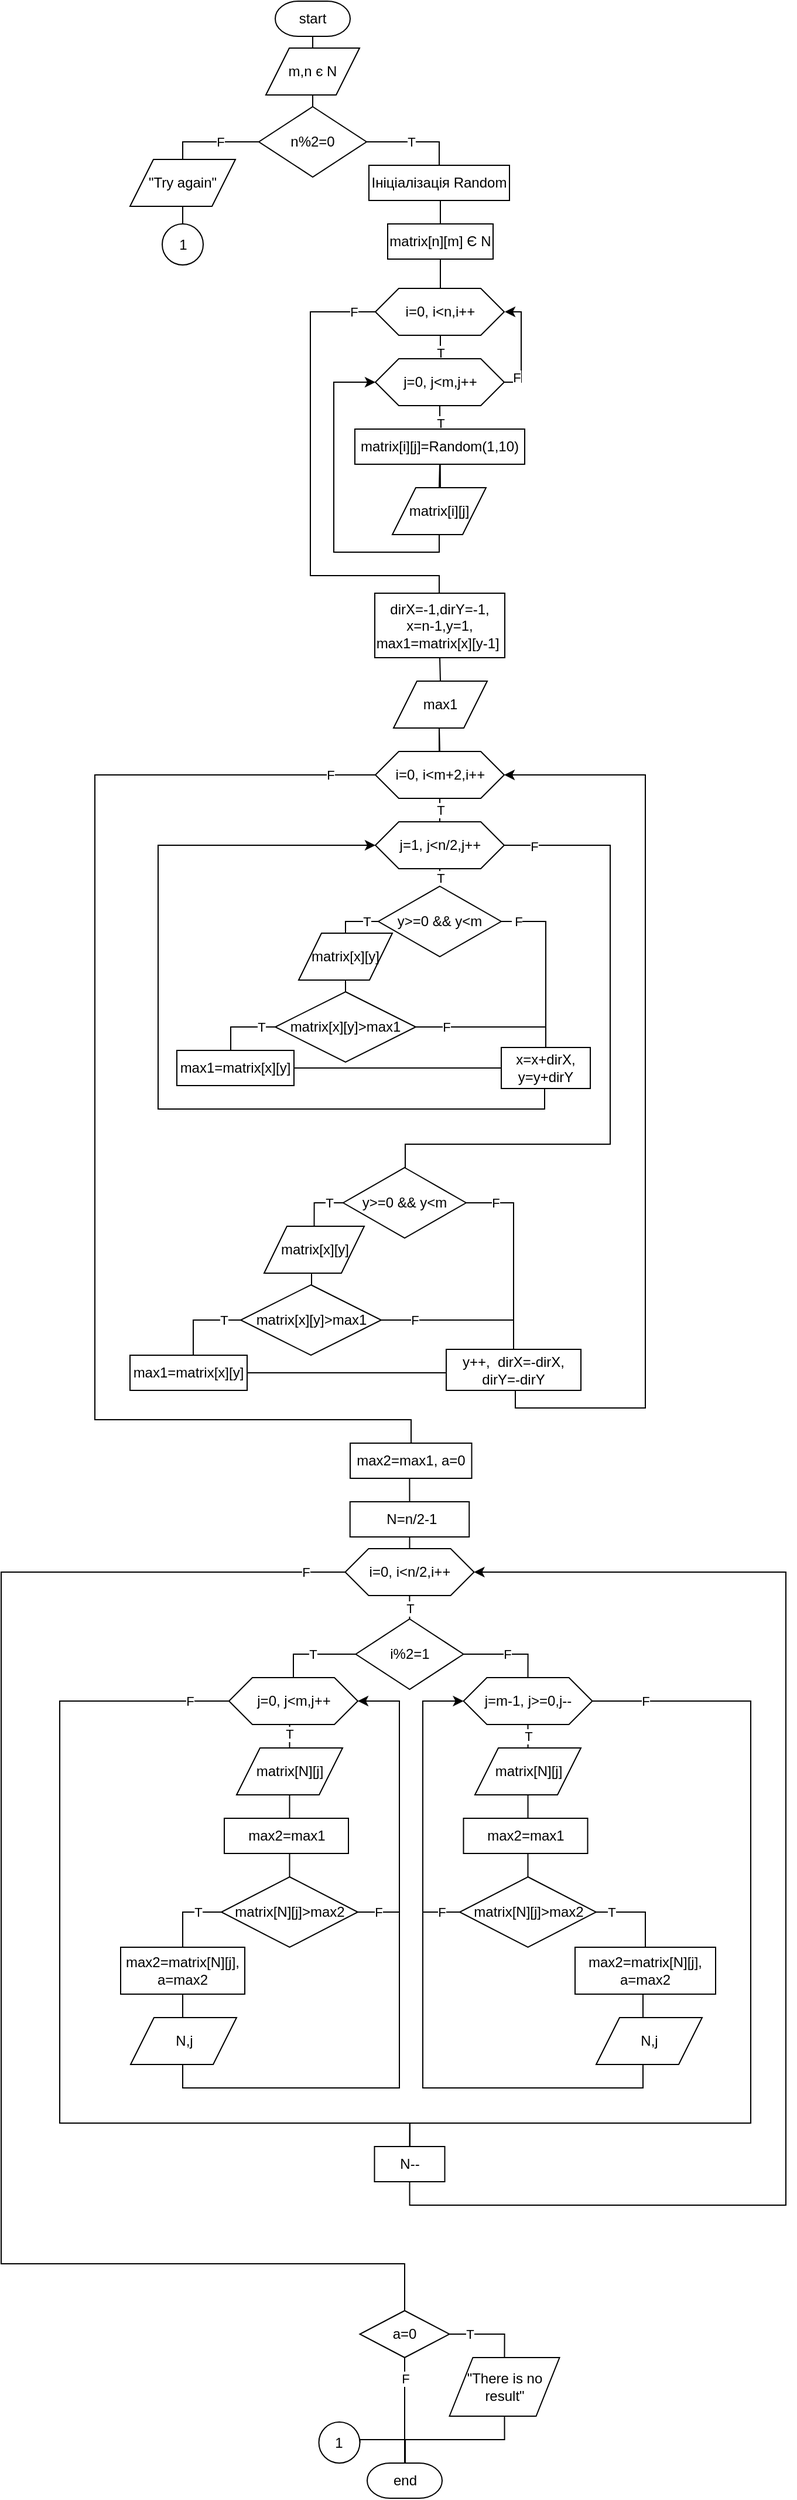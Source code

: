 <mxfile version="15.7.3" type="device"><diagram id="h99cvZ8z0L4KZ8jqm5OL" name="Сторінка-1"><mxGraphModel dx="782" dy="539" grid="1" gridSize="10" guides="1" tooltips="1" connect="1" arrows="1" fold="1" page="1" pageScale="1" pageWidth="827" pageHeight="1169" math="0" shadow="0"><root><mxCell id="0"/><mxCell id="1" parent="0"/><mxCell id="UMsoB3ipTC2ZghOq1M1z-3" style="edgeStyle=orthogonalEdgeStyle;rounded=0;orthogonalLoop=1;jettySize=auto;html=1;exitX=0.5;exitY=1;exitDx=0;exitDy=0;exitPerimeter=0;entryX=0.5;entryY=0;entryDx=0;entryDy=0;endArrow=none;endFill=0;startArrow=none;" parent="1" source="mNgk3B53wY32BR67kxrj-4" target="mNgk3B53wY32BR67kxrj-5" edge="1"><mxGeometry relative="1" as="geometry"/></mxCell><mxCell id="mNgk3B53wY32BR67kxrj-3" value="start" style="strokeWidth=1;html=1;shape=mxgraph.flowchart.terminator;whiteSpace=wrap;" parent="1" vertex="1"><mxGeometry x="284" y="40" width="64" height="30" as="geometry"/></mxCell><mxCell id="mNgk3B53wY32BR67kxrj-7" style="edgeStyle=orthogonalEdgeStyle;rounded=0;orthogonalLoop=1;jettySize=auto;html=1;exitX=0;exitY=0.5;exitDx=0;exitDy=0;entryX=0.611;entryY=0;entryDx=0;entryDy=0;entryPerimeter=0;endArrow=none;endFill=0;" parent="1" source="mNgk3B53wY32BR67kxrj-5" target="mNgk3B53wY32BR67kxrj-6" edge="1"><mxGeometry relative="1" as="geometry"><Array as="points"><mxPoint x="205" y="160"/><mxPoint x="205" y="175"/></Array></mxGeometry></mxCell><mxCell id="mNgk3B53wY32BR67kxrj-8" value="F" style="edgeLabel;html=1;align=center;verticalAlign=middle;resizable=0;points=[];" parent="mNgk3B53wY32BR67kxrj-7" vertex="1" connectable="0"><mxGeometry x="-0.584" y="-2" relative="1" as="geometry"><mxPoint x="-15" y="2" as="offset"/></mxGeometry></mxCell><mxCell id="DCWX3Ok17UTmmpNrG-mF-37" value="T" style="edgeStyle=orthogonalEdgeStyle;rounded=0;orthogonalLoop=1;jettySize=auto;html=1;exitX=1;exitY=0.5;exitDx=0;exitDy=0;entryX=0.5;entryY=0;entryDx=0;entryDy=0;endArrow=none;endFill=0;strokeWidth=1;" parent="1" source="mNgk3B53wY32BR67kxrj-5" target="DCWX3Ok17UTmmpNrG-mF-8" edge="1"><mxGeometry x="-0.073" relative="1" as="geometry"><mxPoint as="offset"/></mxGeometry></mxCell><mxCell id="mNgk3B53wY32BR67kxrj-5" value="n%2=0" style="rhombus;whiteSpace=wrap;html=1;strokeWidth=1;" parent="1" vertex="1"><mxGeometry x="270" y="130" width="92" height="60" as="geometry"/></mxCell><mxCell id="Nj_n81aQllkIrTo5qn7h-19" style="edgeStyle=orthogonalEdgeStyle;rounded=0;orthogonalLoop=1;jettySize=auto;html=1;exitX=0.5;exitY=1;exitDx=0;exitDy=0;entryX=0.5;entryY=0;entryDx=0;entryDy=0;endArrow=none;endFill=0;" parent="1" source="mNgk3B53wY32BR67kxrj-6" target="Nj_n81aQllkIrTo5qn7h-18" edge="1"><mxGeometry relative="1" as="geometry"/></mxCell><mxCell id="mNgk3B53wY32BR67kxrj-6" value="&quot;Try again&quot;" style="shape=parallelogram;perimeter=parallelogramPerimeter;whiteSpace=wrap;html=1;fixedSize=1;strokeWidth=1;" parent="1" vertex="1"><mxGeometry x="160" y="175" width="90" height="40" as="geometry"/></mxCell><mxCell id="mNgk3B53wY32BR67kxrj-4" value="m,n є N" style="shape=parallelogram;perimeter=parallelogramPerimeter;whiteSpace=wrap;html=1;fixedSize=1;strokeWidth=1;" parent="1" vertex="1"><mxGeometry x="276" y="80" width="80" height="40" as="geometry"/></mxCell><mxCell id="DCWX3Ok17UTmmpNrG-mF-1" value="" style="edgeStyle=orthogonalEdgeStyle;rounded=0;orthogonalLoop=1;jettySize=auto;html=1;exitX=0.5;exitY=1;exitDx=0;exitDy=0;exitPerimeter=0;entryX=0.5;entryY=0;entryDx=0;entryDy=0;endArrow=none;endFill=0;" parent="1" source="mNgk3B53wY32BR67kxrj-3" target="mNgk3B53wY32BR67kxrj-4" edge="1"><mxGeometry relative="1" as="geometry"><mxPoint x="322" y="120" as="sourcePoint"/><mxPoint x="322" y="220" as="targetPoint"/></mxGeometry></mxCell><mxCell id="klqdylrCIaJwfUwFL8CC-15" value="T" style="edgeStyle=orthogonalEdgeStyle;rounded=0;orthogonalLoop=1;jettySize=auto;html=1;exitX=0.5;exitY=1;exitDx=0;exitDy=0;entryX=0.5;entryY=0;entryDx=0;entryDy=0;endArrow=none;endFill=0;strokeWidth=1;" parent="1" source="DCWX3Ok17UTmmpNrG-mF-3" target="DCWX3Ok17UTmmpNrG-mF-7" edge="1"><mxGeometry x="0.869" relative="1" as="geometry"><Array as="points"><mxPoint x="425" y="340"/><mxPoint x="425" y="340"/></Array><mxPoint as="offset"/></mxGeometry></mxCell><mxCell id="DCWX3Ok17UTmmpNrG-mF-3" value="matrix[n][m] Є N" style="rounded=0;whiteSpace=wrap;html=1;strokeWidth=1;" parent="1" vertex="1"><mxGeometry x="380" y="230" width="90" height="30" as="geometry"/></mxCell><mxCell id="DCWX3Ok17UTmmpNrG-mF-4" value="F" style="edgeStyle=orthogonalEdgeStyle;rounded=0;orthogonalLoop=1;jettySize=auto;html=1;exitX=0;exitY=0.5;exitDx=0;exitDy=0;endArrow=none;endFill=0;" parent="1" source="DCWX3Ok17UTmmpNrG-mF-5" edge="1"><mxGeometry x="-0.904" relative="1" as="geometry"><mxPoint x="424" y="545" as="targetPoint"/><Array as="points"><mxPoint x="314" y="305"/><mxPoint x="314" y="530"/><mxPoint x="424" y="530"/></Array><mxPoint x="1" as="offset"/></mxGeometry></mxCell><mxCell id="DCWX3Ok17UTmmpNrG-mF-5" value="i=0, i&amp;lt;n,i++" style="shape=hexagon;perimeter=hexagonPerimeter2;whiteSpace=wrap;html=1;fixedSize=1;" parent="1" vertex="1"><mxGeometry x="369.5" y="285" width="110" height="40" as="geometry"/></mxCell><mxCell id="DCWX3Ok17UTmmpNrG-mF-6" value="F" style="edgeStyle=orthogonalEdgeStyle;rounded=0;orthogonalLoop=1;jettySize=auto;html=1;exitX=1;exitY=0.5;exitDx=0;exitDy=0;endArrow=classic;endFill=1;" parent="1" source="DCWX3Ok17UTmmpNrG-mF-7" edge="1"><mxGeometry x="-0.559" y="4" relative="1" as="geometry"><mxPoint x="480" y="305" as="targetPoint"/><Array as="points"><mxPoint x="494" y="365"/><mxPoint x="494" y="305"/></Array><mxPoint y="1" as="offset"/></mxGeometry></mxCell><mxCell id="klqdylrCIaJwfUwFL8CC-17" value="T" style="edgeStyle=orthogonalEdgeStyle;rounded=0;orthogonalLoop=1;jettySize=auto;html=1;endArrow=none;endFill=0;strokeWidth=1;" parent="1" source="DCWX3Ok17UTmmpNrG-mF-7" target="DCWX3Ok17UTmmpNrG-mF-13" edge="1"><mxGeometry x="-0.571" relative="1" as="geometry"><Array as="points"><mxPoint x="425" y="390"/><mxPoint x="425" y="390"/></Array><mxPoint as="offset"/></mxGeometry></mxCell><mxCell id="DCWX3Ok17UTmmpNrG-mF-7" value="j=0, j&amp;lt;m,j++" style="shape=hexagon;perimeter=hexagonPerimeter2;whiteSpace=wrap;html=1;fixedSize=1;" parent="1" vertex="1"><mxGeometry x="369.5" y="345" width="110" height="40" as="geometry"/></mxCell><mxCell id="A6AmKJkfQQ2qbDni5hE8-1" style="edgeStyle=orthogonalEdgeStyle;rounded=0;orthogonalLoop=1;jettySize=auto;html=1;exitX=0.5;exitY=1;exitDx=0;exitDy=0;entryX=0.5;entryY=0;entryDx=0;entryDy=0;endArrow=none;endFill=0;strokeWidth=1;" parent="1" source="DCWX3Ok17UTmmpNrG-mF-8" target="DCWX3Ok17UTmmpNrG-mF-3" edge="1"><mxGeometry relative="1" as="geometry"/></mxCell><mxCell id="DCWX3Ok17UTmmpNrG-mF-8" value="Ініціалізація Random" style="rounded=0;whiteSpace=wrap;html=1;strokeWidth=1;" parent="1" vertex="1"><mxGeometry x="364" y="180" width="120" height="30" as="geometry"/></mxCell><mxCell id="DCWX3Ok17UTmmpNrG-mF-9" style="edgeStyle=orthogonalEdgeStyle;rounded=0;orthogonalLoop=1;jettySize=auto;html=1;entryX=0;entryY=0.5;entryDx=0;entryDy=0;endArrow=classic;endFill=1;" parent="1" source="DCWX3Ok17UTmmpNrG-mF-13" target="DCWX3Ok17UTmmpNrG-mF-7" edge="1"><mxGeometry relative="1" as="geometry"><Array as="points"><mxPoint x="424" y="510"/><mxPoint x="334" y="510"/><mxPoint x="334" y="365"/></Array></mxGeometry></mxCell><mxCell id="DCWX3Ok17UTmmpNrG-mF-10" style="edgeStyle=orthogonalEdgeStyle;rounded=0;orthogonalLoop=1;jettySize=auto;html=1;exitX=0.5;exitY=1;exitDx=0;exitDy=0;entryX=0.5;entryY=0;entryDx=0;entryDy=0;endArrow=none;endFill=0;" parent="1" source="DCWX3Ok17UTmmpNrG-mF-11" target="DCWX3Ok17UTmmpNrG-mF-13" edge="1"><mxGeometry relative="1" as="geometry"/></mxCell><mxCell id="DCWX3Ok17UTmmpNrG-mF-11" value="matrix[i][j]=Random(1,10)" style="rounded=0;whiteSpace=wrap;html=1;strokeWidth=1;" parent="1" vertex="1"><mxGeometry x="352" y="405" width="145" height="30" as="geometry"/></mxCell><mxCell id="DCWX3Ok17UTmmpNrG-mF-12" style="edgeStyle=orthogonalEdgeStyle;rounded=0;orthogonalLoop=1;jettySize=auto;html=1;exitX=0.5;exitY=0;exitDx=0;exitDy=0;endArrow=none;endFill=0;" parent="1" source="DCWX3Ok17UTmmpNrG-mF-7" target="DCWX3Ok17UTmmpNrG-mF-7" edge="1"><mxGeometry relative="1" as="geometry"><Array as="points"><mxPoint x="424" y="375"/><mxPoint x="424" y="375"/></Array></mxGeometry></mxCell><mxCell id="DCWX3Ok17UTmmpNrG-mF-13" value="matrix[i][j]" style="shape=parallelogram;perimeter=parallelogramPerimeter;whiteSpace=wrap;html=1;fixedSize=1;strokeWidth=1;" parent="1" vertex="1"><mxGeometry x="384" y="455" width="80" height="40" as="geometry"/></mxCell><mxCell id="DCWX3Ok17UTmmpNrG-mF-14" style="edgeStyle=orthogonalEdgeStyle;rounded=0;orthogonalLoop=1;jettySize=auto;html=1;exitX=0.5;exitY=1;exitDx=0;exitDy=0;entryX=0.5;entryY=0;entryDx=0;entryDy=0;endArrow=none;endFill=0;" parent="1" edge="1"><mxGeometry relative="1" as="geometry"><mxPoint x="424" y="680" as="targetPoint"/><mxPoint x="424" y="660" as="sourcePoint"/></mxGeometry></mxCell><mxCell id="Nj_n81aQllkIrTo5qn7h-3" style="edgeStyle=orthogonalEdgeStyle;rounded=0;orthogonalLoop=1;jettySize=auto;html=1;exitX=0.5;exitY=1;exitDx=0;exitDy=0;entryX=0.5;entryY=0;entryDx=0;entryDy=0;endArrow=none;endFill=0;" parent="1" source="DCWX3Ok17UTmmpNrG-mF-15" target="Nj_n81aQllkIrTo5qn7h-2" edge="1"><mxGeometry relative="1" as="geometry"/></mxCell><mxCell id="DCWX3Ok17UTmmpNrG-mF-15" value="dirX=-1,dirY=-1, x=n-1,y=1, max1=matrix[x][y-1]&amp;nbsp;" style="rounded=0;whiteSpace=wrap;html=1;strokeWidth=1;" parent="1" vertex="1"><mxGeometry x="369" y="545" width="111" height="55" as="geometry"/></mxCell><mxCell id="DCWX3Ok17UTmmpNrG-mF-16" style="edgeStyle=orthogonalEdgeStyle;rounded=0;orthogonalLoop=1;jettySize=auto;html=1;exitX=0.5;exitY=1;exitDx=0;exitDy=0;entryX=0.5;entryY=0;entryDx=0;entryDy=0;endArrow=none;endFill=0;" parent="1" target="DCWX3Ok17UTmmpNrG-mF-20" edge="1"><mxGeometry relative="1" as="geometry"><mxPoint x="424" y="660" as="sourcePoint"/></mxGeometry></mxCell><mxCell id="DCWX3Ok17UTmmpNrG-mF-19" value="T" style="edgeStyle=orthogonalEdgeStyle;rounded=0;orthogonalLoop=1;jettySize=auto;html=1;exitX=0.5;exitY=1;exitDx=0;exitDy=0;entryX=0.5;entryY=0;entryDx=0;entryDy=0;endArrow=none;endFill=0;strokeWidth=1;" parent="1" source="DCWX3Ok17UTmmpNrG-mF-20" target="DCWX3Ok17UTmmpNrG-mF-23" edge="1"><mxGeometry relative="1" as="geometry"/></mxCell><mxCell id="klqdylrCIaJwfUwFL8CC-22" value="F" style="edgeStyle=orthogonalEdgeStyle;rounded=0;orthogonalLoop=1;jettySize=auto;html=1;exitX=0;exitY=0.5;exitDx=0;exitDy=0;endArrow=none;endFill=0;strokeWidth=1;" parent="1" source="DCWX3Ok17UTmmpNrG-mF-20" edge="1"><mxGeometry x="-0.931" relative="1" as="geometry"><mxPoint x="400" y="1300" as="targetPoint"/><Array as="points"><mxPoint x="130" y="700"/><mxPoint x="130" y="1250"/><mxPoint x="400" y="1250"/></Array><mxPoint as="offset"/></mxGeometry></mxCell><mxCell id="DCWX3Ok17UTmmpNrG-mF-20" value="i=0, i&amp;lt;m+2,i++" style="shape=hexagon;perimeter=hexagonPerimeter2;whiteSpace=wrap;html=1;fixedSize=1;" parent="1" vertex="1"><mxGeometry x="369.5" y="680" width="110" height="40" as="geometry"/></mxCell><mxCell id="DCWX3Ok17UTmmpNrG-mF-22" value="T" style="edgeStyle=orthogonalEdgeStyle;rounded=0;orthogonalLoop=1;jettySize=auto;html=1;exitX=0.5;exitY=1;exitDx=0;exitDy=0;entryX=0.5;entryY=0;entryDx=0;entryDy=0;endArrow=none;endFill=0;strokeWidth=1;" parent="1" source="DCWX3Ok17UTmmpNrG-mF-23" target="DCWX3Ok17UTmmpNrG-mF-29" edge="1"><mxGeometry relative="1" as="geometry"/></mxCell><mxCell id="klqdylrCIaJwfUwFL8CC-18" style="edgeStyle=orthogonalEdgeStyle;rounded=0;orthogonalLoop=1;jettySize=auto;html=1;exitX=1;exitY=0.5;exitDx=0;exitDy=0;endArrow=none;endFill=0;strokeWidth=1;" parent="1" source="DCWX3Ok17UTmmpNrG-mF-23" target="klqdylrCIaJwfUwFL8CC-3" edge="1"><mxGeometry relative="1" as="geometry"><Array as="points"><mxPoint x="570" y="760"/><mxPoint x="570" y="1015"/><mxPoint x="395" y="1015"/></Array></mxGeometry></mxCell><mxCell id="klqdylrCIaJwfUwFL8CC-19" value="F" style="edgeLabel;html=1;align=center;verticalAlign=middle;resizable=0;points=[];" parent="klqdylrCIaJwfUwFL8CC-18" vertex="1" connectable="0"><mxGeometry x="-0.91" y="-1" relative="1" as="geometry"><mxPoint x="1" as="offset"/></mxGeometry></mxCell><mxCell id="DCWX3Ok17UTmmpNrG-mF-23" value="j=1, j&amp;lt;n/2,j++" style="shape=hexagon;perimeter=hexagonPerimeter2;whiteSpace=wrap;html=1;fixedSize=1;" parent="1" vertex="1"><mxGeometry x="369.5" y="740" width="110" height="40" as="geometry"/></mxCell><mxCell id="DCWX3Ok17UTmmpNrG-mF-24" style="edgeStyle=orthogonalEdgeStyle;rounded=0;orthogonalLoop=1;jettySize=auto;html=1;exitX=0.5;exitY=1;exitDx=0;exitDy=0;entryX=0;entryY=0.5;entryDx=0;entryDy=0;endArrow=classic;endFill=1;" parent="1" source="DCWX3Ok17UTmmpNrG-mF-25" target="DCWX3Ok17UTmmpNrG-mF-23" edge="1"><mxGeometry relative="1" as="geometry"><Array as="points"><mxPoint x="514" y="985"/><mxPoint x="184" y="985"/><mxPoint x="184" y="760"/></Array></mxGeometry></mxCell><mxCell id="DCWX3Ok17UTmmpNrG-mF-25" value="x=x+dirX, y=y+dirY" style="rounded=0;whiteSpace=wrap;html=1;strokeWidth=1;" parent="1" vertex="1"><mxGeometry x="477" y="932.5" width="76" height="35" as="geometry"/></mxCell><mxCell id="Nj_n81aQllkIrTo5qn7h-17" value="&amp;nbsp;F" style="edgeStyle=orthogonalEdgeStyle;rounded=0;orthogonalLoop=1;jettySize=auto;html=1;exitX=1;exitY=0.5;exitDx=0;exitDy=0;entryX=0.5;entryY=0;entryDx=0;entryDy=0;endArrow=none;endFill=0;" parent="1" source="DCWX3Ok17UTmmpNrG-mF-29" target="DCWX3Ok17UTmmpNrG-mF-25" edge="1"><mxGeometry x="-0.821" relative="1" as="geometry"><mxPoint as="offset"/></mxGeometry></mxCell><mxCell id="DCWX3Ok17UTmmpNrG-mF-29" value="y&amp;gt;=0 &amp;amp;&amp;amp; y&amp;lt;m" style="rhombus;whiteSpace=wrap;html=1;strokeWidth=1;" parent="1" vertex="1"><mxGeometry x="372" y="795" width="105" height="60" as="geometry"/></mxCell><mxCell id="DCWX3Ok17UTmmpNrG-mF-30" value="T" style="edgeStyle=orthogonalEdgeStyle;rounded=0;orthogonalLoop=1;jettySize=auto;html=1;exitX=0;exitY=0.5;exitDx=0;exitDy=0;entryX=0.5;entryY=0;entryDx=0;entryDy=0;endArrow=none;endFill=0;" parent="1" source="DCWX3Ok17UTmmpNrG-mF-32" target="DCWX3Ok17UTmmpNrG-mF-34" edge="1"><mxGeometry x="-0.615" relative="1" as="geometry"><Array as="points"><mxPoint x="246" y="915"/></Array><mxPoint as="offset"/></mxGeometry></mxCell><mxCell id="DCWX3Ok17UTmmpNrG-mF-31" value="F" style="edgeStyle=orthogonalEdgeStyle;rounded=0;orthogonalLoop=1;jettySize=auto;html=1;exitX=1;exitY=0.5;exitDx=0;exitDy=0;entryX=0.5;entryY=0;entryDx=0;entryDy=0;endArrow=none;endFill=0;" parent="1" source="DCWX3Ok17UTmmpNrG-mF-32" target="DCWX3Ok17UTmmpNrG-mF-25" edge="1"><mxGeometry x="-0.613" relative="1" as="geometry"><mxPoint x="1" as="offset"/><Array as="points"><mxPoint x="515" y="915"/></Array></mxGeometry></mxCell><mxCell id="DCWX3Ok17UTmmpNrG-mF-32" value="matrix[x][y]&amp;gt;max1" style="rhombus;whiteSpace=wrap;html=1;strokeWidth=1;" parent="1" vertex="1"><mxGeometry x="284" y="885" width="120" height="60" as="geometry"/></mxCell><mxCell id="DCWX3Ok17UTmmpNrG-mF-33" style="edgeStyle=orthogonalEdgeStyle;rounded=0;orthogonalLoop=1;jettySize=auto;html=1;exitX=1;exitY=0.5;exitDx=0;exitDy=0;endArrow=none;endFill=0;" parent="1" source="DCWX3Ok17UTmmpNrG-mF-34" target="DCWX3Ok17UTmmpNrG-mF-25" edge="1"><mxGeometry relative="1" as="geometry"><mxPoint x="434" y="975" as="targetPoint"/></mxGeometry></mxCell><mxCell id="DCWX3Ok17UTmmpNrG-mF-34" value="max1=matrix[x][y]" style="rounded=0;whiteSpace=wrap;html=1;strokeWidth=1;" parent="1" vertex="1"><mxGeometry x="200" y="935" width="100" height="30" as="geometry"/></mxCell><mxCell id="DCWX3Ok17UTmmpNrG-mF-38" style="edgeStyle=orthogonalEdgeStyle;rounded=0;orthogonalLoop=1;jettySize=auto;html=1;exitX=0.5;exitY=1;exitDx=0;exitDy=0;entryX=0.5;entryY=0;entryDx=0;entryDy=0;endArrow=none;endFill=0;strokeWidth=1;" parent="1" source="DCWX3Ok17UTmmpNrG-mF-35" target="DCWX3Ok17UTmmpNrG-mF-32" edge="1"><mxGeometry relative="1" as="geometry"/></mxCell><mxCell id="DCWX3Ok17UTmmpNrG-mF-35" value="matrix[x][y]" style="shape=parallelogram;perimeter=parallelogramPerimeter;whiteSpace=wrap;html=1;fixedSize=1;strokeWidth=1;size=19.5;" parent="1" vertex="1"><mxGeometry x="304" y="835" width="80" height="40" as="geometry"/></mxCell><mxCell id="DCWX3Ok17UTmmpNrG-mF-36" value="T" style="edgeStyle=orthogonalEdgeStyle;rounded=0;orthogonalLoop=1;jettySize=auto;html=1;exitX=0;exitY=0.5;exitDx=0;exitDy=0;entryX=0.5;entryY=0;entryDx=0;entryDy=0;endArrow=none;endFill=0;" parent="1" source="DCWX3Ok17UTmmpNrG-mF-29" target="DCWX3Ok17UTmmpNrG-mF-35" edge="1"><mxGeometry x="-0.471" relative="1" as="geometry"><mxPoint x="374" y="830" as="sourcePoint"/><mxPoint x="346.5" y="900" as="targetPoint"/><mxPoint as="offset"/></mxGeometry></mxCell><mxCell id="klqdylrCIaJwfUwFL8CC-1" value="T" style="edgeStyle=orthogonalEdgeStyle;rounded=0;orthogonalLoop=1;jettySize=auto;html=1;exitX=0;exitY=0.5;exitDx=0;exitDy=0;entryX=0.5;entryY=0;entryDx=0;entryDy=0;endArrow=none;endFill=0;startArrow=none;" parent="1" source="klqdylrCIaJwfUwFL8CC-10" target="klqdylrCIaJwfUwFL8CC-6" edge="1"><mxGeometry x="-0.471" relative="1" as="geometry"><Array as="points"><mxPoint x="315" y="1105"/><mxPoint x="315" y="1145"/></Array><mxPoint as="offset"/></mxGeometry></mxCell><mxCell id="Nj_n81aQllkIrTo5qn7h-8" value="F" style="edgeStyle=orthogonalEdgeStyle;rounded=0;orthogonalLoop=1;jettySize=auto;html=1;exitX=1;exitY=0.5;exitDx=0;exitDy=0;entryX=0.5;entryY=0;entryDx=0;entryDy=0;endArrow=none;endFill=0;" parent="1" source="klqdylrCIaJwfUwFL8CC-3" target="klqdylrCIaJwfUwFL8CC-9" edge="1"><mxGeometry x="-0.704" relative="1" as="geometry"><mxPoint as="offset"/></mxGeometry></mxCell><mxCell id="klqdylrCIaJwfUwFL8CC-3" value="y&amp;gt;=0 &amp;amp;&amp;amp; y&amp;lt;m" style="rhombus;whiteSpace=wrap;html=1;strokeWidth=1;" parent="1" vertex="1"><mxGeometry x="342" y="1035" width="105" height="60" as="geometry"/></mxCell><mxCell id="klqdylrCIaJwfUwFL8CC-4" value="T" style="edgeStyle=orthogonalEdgeStyle;rounded=0;orthogonalLoop=1;jettySize=auto;html=1;exitX=0;exitY=0.5;exitDx=0;exitDy=0;entryX=0.5;entryY=0;entryDx=0;entryDy=0;endArrow=none;endFill=0;" parent="1" source="klqdylrCIaJwfUwFL8CC-6" target="klqdylrCIaJwfUwFL8CC-8" edge="1"><mxGeometry x="-0.615" relative="1" as="geometry"><Array as="points"><mxPoint x="214" y="1165"/></Array><mxPoint as="offset"/></mxGeometry></mxCell><mxCell id="Nj_n81aQllkIrTo5qn7h-7" value="F" style="edgeStyle=orthogonalEdgeStyle;rounded=0;orthogonalLoop=1;jettySize=auto;html=1;exitX=1;exitY=0.5;exitDx=0;exitDy=0;entryX=0.5;entryY=0;entryDx=0;entryDy=0;endArrow=none;endFill=0;" parent="1" source="klqdylrCIaJwfUwFL8CC-6" target="klqdylrCIaJwfUwFL8CC-9" edge="1"><mxGeometry x="-0.602" relative="1" as="geometry"><Array as="points"><mxPoint x="488" y="1165"/></Array><mxPoint x="1" as="offset"/></mxGeometry></mxCell><mxCell id="klqdylrCIaJwfUwFL8CC-6" value="matrix[x][y]&amp;gt;max1" style="rhombus;whiteSpace=wrap;html=1;strokeWidth=1;" parent="1" vertex="1"><mxGeometry x="254.5" y="1135" width="120" height="60" as="geometry"/></mxCell><mxCell id="klqdylrCIaJwfUwFL8CC-7" style="edgeStyle=orthogonalEdgeStyle;rounded=0;orthogonalLoop=1;jettySize=auto;html=1;exitX=1;exitY=0.5;exitDx=0;exitDy=0;endArrow=none;endFill=0;strokeWidth=1;" parent="1" source="klqdylrCIaJwfUwFL8CC-8" edge="1"><mxGeometry relative="1" as="geometry"><mxPoint x="490" y="1200" as="targetPoint"/><Array as="points"><mxPoint x="490" y="1210"/></Array></mxGeometry></mxCell><mxCell id="klqdylrCIaJwfUwFL8CC-8" value="max1=matrix[x][y]" style="rounded=0;whiteSpace=wrap;html=1;strokeWidth=1;" parent="1" vertex="1"><mxGeometry x="160" y="1195" width="100" height="30" as="geometry"/></mxCell><mxCell id="klqdylrCIaJwfUwFL8CC-21" style="edgeStyle=orthogonalEdgeStyle;rounded=0;orthogonalLoop=1;jettySize=auto;html=1;exitX=0.5;exitY=1;exitDx=0;exitDy=0;entryX=1;entryY=0.5;entryDx=0;entryDy=0;endArrow=classic;endFill=1;strokeWidth=1;" parent="1" source="klqdylrCIaJwfUwFL8CC-9" target="DCWX3Ok17UTmmpNrG-mF-20" edge="1"><mxGeometry relative="1" as="geometry"><Array as="points"><mxPoint x="489" y="1215"/><mxPoint x="489" y="1240"/><mxPoint x="600" y="1240"/><mxPoint x="600" y="700"/></Array></mxGeometry></mxCell><mxCell id="klqdylrCIaJwfUwFL8CC-10" value="matrix[x][y]" style="shape=parallelogram;perimeter=parallelogramPerimeter;whiteSpace=wrap;html=1;fixedSize=1;strokeWidth=1;size=19.5;" parent="1" vertex="1"><mxGeometry x="274.5" y="1085" width="85.5" height="40" as="geometry"/></mxCell><mxCell id="klqdylrCIaJwfUwFL8CC-11" value="T" style="edgeStyle=orthogonalEdgeStyle;rounded=0;orthogonalLoop=1;jettySize=auto;html=1;exitX=0;exitY=0.5;exitDx=0;exitDy=0;entryX=0.5;entryY=0;entryDx=0;entryDy=0;endArrow=none;endFill=0;" parent="1" source="klqdylrCIaJwfUwFL8CC-3" target="klqdylrCIaJwfUwFL8CC-10" edge="1"><mxGeometry x="-0.471" relative="1" as="geometry"><mxPoint x="342" y="1065" as="sourcePoint"/><mxPoint x="314.5" y="1135" as="targetPoint"/><mxPoint as="offset"/></mxGeometry></mxCell><mxCell id="klqdylrCIaJwfUwFL8CC-30" value="T" style="edgeStyle=orthogonalEdgeStyle;rounded=0;orthogonalLoop=1;jettySize=auto;html=1;exitX=0.5;exitY=1;exitDx=0;exitDy=0;entryX=0.5;entryY=0;entryDx=0;entryDy=0;endArrow=none;endFill=0;strokeWidth=1;startArrow=none;" parent="1" source="OlR8ACfq4f3VIPa_pVdG-1" target="klqdylrCIaJwfUwFL8CC-25" edge="1"><mxGeometry x="0.75" relative="1" as="geometry"><Array as="points"><mxPoint x="399" y="1410"/><mxPoint x="399" y="1410"/></Array><mxPoint as="offset"/></mxGeometry></mxCell><mxCell id="klqdylrCIaJwfUwFL8CC-23" value="max2=max1, a=0" style="rounded=0;whiteSpace=wrap;html=1;strokeWidth=1;" parent="1" vertex="1"><mxGeometry x="348" y="1270" width="103.75" height="30" as="geometry"/></mxCell><mxCell id="aE5LdwIkapldOCU63Wcd-8" value="F" style="edgeStyle=orthogonalEdgeStyle;rounded=0;orthogonalLoop=1;jettySize=auto;html=1;exitX=0;exitY=0.5;exitDx=0;exitDy=0;entryX=0.5;entryY=0;entryDx=0;entryDy=0;endArrow=none;endFill=0;" parent="1" source="klqdylrCIaJwfUwFL8CC-24" target="aE5LdwIkapldOCU63Wcd-9" edge="1"><mxGeometry x="-0.946" relative="1" as="geometry"><mxPoint x="393.5" y="1990" as="targetPoint"/><Array as="points"><mxPoint x="50" y="1380"/><mxPoint x="50" y="1970"/><mxPoint x="395" y="1970"/></Array><mxPoint as="offset"/></mxGeometry></mxCell><mxCell id="klqdylrCIaJwfUwFL8CC-24" value="i=0, i&amp;lt;n/2,i++" style="shape=hexagon;perimeter=hexagonPerimeter2;whiteSpace=wrap;html=1;fixedSize=1;" parent="1" vertex="1"><mxGeometry x="343.75" y="1360" width="110" height="40" as="geometry"/></mxCell><mxCell id="klqdylrCIaJwfUwFL8CC-31" value="T" style="edgeStyle=orthogonalEdgeStyle;rounded=0;orthogonalLoop=1;jettySize=auto;html=1;exitX=0;exitY=0.5;exitDx=0;exitDy=0;entryX=0.5;entryY=0;entryDx=0;entryDy=0;endArrow=none;endFill=0;strokeWidth=1;" parent="1" source="klqdylrCIaJwfUwFL8CC-25" target="klqdylrCIaJwfUwFL8CC-26" edge="1"><mxGeometry relative="1" as="geometry"/></mxCell><mxCell id="klqdylrCIaJwfUwFL8CC-37" value="F" style="edgeStyle=orthogonalEdgeStyle;rounded=0;orthogonalLoop=1;jettySize=auto;html=1;exitX=1;exitY=0.5;exitDx=0;exitDy=0;entryX=0.5;entryY=0;entryDx=0;entryDy=0;endArrow=none;endFill=0;strokeWidth=1;" parent="1" source="klqdylrCIaJwfUwFL8CC-25" target="klqdylrCIaJwfUwFL8CC-36" edge="1"><mxGeometry relative="1" as="geometry"/></mxCell><mxCell id="klqdylrCIaJwfUwFL8CC-25" value="i%2=1" style="rhombus;whiteSpace=wrap;html=1;strokeWidth=1;" parent="1" vertex="1"><mxGeometry x="352.75" y="1420" width="92" height="60" as="geometry"/></mxCell><mxCell id="TiUSnLqTEp8Btp5Hhh7u-4" style="edgeStyle=orthogonalEdgeStyle;rounded=0;orthogonalLoop=1;jettySize=auto;html=1;exitX=0.5;exitY=1;exitDx=0;exitDy=0;entryX=0.5;entryY=0;entryDx=0;entryDy=0;endArrow=none;endFill=0;" parent="1" source="klqdylrCIaJwfUwFL8CC-28" target="klqdylrCIaJwfUwFL8CC-27" edge="1"><mxGeometry relative="1" as="geometry"/></mxCell><mxCell id="aE5LdwIkapldOCU63Wcd-5" value="F" style="edgeStyle=orthogonalEdgeStyle;rounded=0;orthogonalLoop=1;jettySize=auto;html=1;exitX=0;exitY=0.5;exitDx=0;exitDy=0;endArrow=none;endFill=0;" parent="1" source="klqdylrCIaJwfUwFL8CC-26" target="aE5LdwIkapldOCU63Wcd-4" edge="1"><mxGeometry x="-0.916" relative="1" as="geometry"><Array as="points"><mxPoint x="100" y="1490"/><mxPoint x="100" y="1850"/><mxPoint x="399" y="1850"/></Array><mxPoint x="1" as="offset"/></mxGeometry></mxCell><mxCell id="klqdylrCIaJwfUwFL8CC-26" value="j=0, j&amp;lt;m,j++" style="shape=hexagon;perimeter=hexagonPerimeter2;whiteSpace=wrap;html=1;fixedSize=1;" parent="1" vertex="1"><mxGeometry x="244.5" y="1470" width="110" height="40" as="geometry"/></mxCell><mxCell id="klqdylrCIaJwfUwFL8CC-34" value="T" style="edgeStyle=orthogonalEdgeStyle;rounded=0;orthogonalLoop=1;jettySize=auto;html=1;exitX=0;exitY=0.5;exitDx=0;exitDy=0;entryX=0.5;entryY=0;entryDx=0;entryDy=0;endArrow=none;endFill=0;strokeWidth=1;" parent="1" source="klqdylrCIaJwfUwFL8CC-27" target="klqdylrCIaJwfUwFL8CC-29" edge="1"><mxGeometry x="-0.358" relative="1" as="geometry"><mxPoint as="offset"/></mxGeometry></mxCell><mxCell id="Nj_n81aQllkIrTo5qn7h-9" value="F" style="edgeStyle=orthogonalEdgeStyle;rounded=0;orthogonalLoop=1;jettySize=auto;html=1;exitX=1;exitY=0.5;exitDx=0;exitDy=0;entryX=1;entryY=0.5;entryDx=0;entryDy=0;endArrow=classic;endFill=1;" parent="1" source="klqdylrCIaJwfUwFL8CC-27" target="klqdylrCIaJwfUwFL8CC-26" edge="1"><mxGeometry x="-0.859" relative="1" as="geometry"><Array as="points"><mxPoint x="390" y="1670"/><mxPoint x="390" y="1490"/></Array><mxPoint as="offset"/></mxGeometry></mxCell><mxCell id="klqdylrCIaJwfUwFL8CC-27" value="matrix[N][j]&amp;gt;max2" style="rhombus;whiteSpace=wrap;html=1;strokeWidth=1;" parent="1" vertex="1"><mxGeometry x="238" y="1640" width="116.5" height="60" as="geometry"/></mxCell><mxCell id="TiUSnLqTEp8Btp5Hhh7u-11" style="edgeStyle=orthogonalEdgeStyle;rounded=0;orthogonalLoop=1;jettySize=auto;html=1;exitX=0.5;exitY=1;exitDx=0;exitDy=0;endArrow=none;endFill=0;" parent="1" source="klqdylrCIaJwfUwFL8CC-29" edge="1"><mxGeometry relative="1" as="geometry"><mxPoint x="390" y="1660" as="targetPoint"/><Array as="points"><mxPoint x="205" y="1820"/><mxPoint x="390" y="1820"/></Array></mxGeometry></mxCell><mxCell id="klqdylrCIaJwfUwFL8CC-29" value="max2=matrix[N][j], a=max2" style="rounded=0;whiteSpace=wrap;html=1;strokeWidth=1;" parent="1" vertex="1"><mxGeometry x="152" y="1700" width="106" height="40" as="geometry"/></mxCell><mxCell id="klqdylrCIaJwfUwFL8CC-40" value="T" style="edgeStyle=orthogonalEdgeStyle;rounded=0;orthogonalLoop=1;jettySize=auto;html=1;exitX=0.5;exitY=1;exitDx=0;exitDy=0;entryX=0.5;entryY=0;entryDx=0;entryDy=0;endArrow=none;endFill=0;strokeWidth=1;" parent="1" source="klqdylrCIaJwfUwFL8CC-36" target="klqdylrCIaJwfUwFL8CC-39" edge="1"><mxGeometry x="-0.852" relative="1" as="geometry"><Array as="points"><mxPoint x="500" y="1530"/><mxPoint x="500" y="1530"/></Array><mxPoint y="1" as="offset"/></mxGeometry></mxCell><mxCell id="aE5LdwIkapldOCU63Wcd-6" value="F" style="edgeStyle=orthogonalEdgeStyle;rounded=0;orthogonalLoop=1;jettySize=auto;html=1;exitX=1;exitY=0.5;exitDx=0;exitDy=0;endArrow=none;endFill=0;entryX=0.5;entryY=0;entryDx=0;entryDy=0;" parent="1" source="klqdylrCIaJwfUwFL8CC-36" target="aE5LdwIkapldOCU63Wcd-4" edge="1"><mxGeometry x="-0.888" relative="1" as="geometry"><mxPoint x="400" y="1880" as="targetPoint"/><Array as="points"><mxPoint x="690" y="1490"/><mxPoint x="690" y="1850"/><mxPoint x="399" y="1850"/></Array><mxPoint as="offset"/></mxGeometry></mxCell><mxCell id="klqdylrCIaJwfUwFL8CC-36" value="j=m-1, j&amp;gt;=0,j--" style="shape=hexagon;perimeter=hexagonPerimeter2;whiteSpace=wrap;html=1;fixedSize=1;" parent="1" vertex="1"><mxGeometry x="444.75" y="1470" width="110" height="40" as="geometry"/></mxCell><mxCell id="klqdylrCIaJwfUwFL8CC-38" value="matrix[N][j]" style="shape=parallelogram;perimeter=parallelogramPerimeter;whiteSpace=wrap;html=1;fixedSize=1;strokeWidth=1;" parent="1" vertex="1"><mxGeometry x="454.5" y="1530" width="90.5" height="40" as="geometry"/></mxCell><mxCell id="klqdylrCIaJwfUwFL8CC-42" value="T" style="edgeStyle=orthogonalEdgeStyle;rounded=0;orthogonalLoop=1;jettySize=auto;html=1;exitX=1;exitY=0.5;exitDx=0;exitDy=0;endArrow=none;endFill=0;strokeWidth=1;" parent="1" source="klqdylrCIaJwfUwFL8CC-39" target="klqdylrCIaJwfUwFL8CC-41" edge="1"><mxGeometry x="-0.639" relative="1" as="geometry"><mxPoint as="offset"/></mxGeometry></mxCell><mxCell id="Nj_n81aQllkIrTo5qn7h-10" value="F" style="edgeStyle=orthogonalEdgeStyle;rounded=0;orthogonalLoop=1;jettySize=auto;html=1;exitX=0;exitY=0.5;exitDx=0;exitDy=0;entryX=0;entryY=0.5;entryDx=0;entryDy=0;endArrow=classic;endFill=1;" parent="1" source="klqdylrCIaJwfUwFL8CC-39" target="klqdylrCIaJwfUwFL8CC-36" edge="1"><mxGeometry x="-0.867" relative="1" as="geometry"><Array as="points"><mxPoint x="410" y="1670"/><mxPoint x="410" y="1490"/></Array><mxPoint x="1" as="offset"/></mxGeometry></mxCell><mxCell id="klqdylrCIaJwfUwFL8CC-39" value="matrix[N][j]&amp;gt;max2" style="rhombus;whiteSpace=wrap;html=1;strokeWidth=1;" parent="1" vertex="1"><mxGeometry x="441.5" y="1640" width="116.5" height="60" as="geometry"/></mxCell><mxCell id="Nj_n81aQllkIrTo5qn7h-12" style="edgeStyle=orthogonalEdgeStyle;rounded=0;orthogonalLoop=1;jettySize=auto;html=1;exitX=0.5;exitY=1;exitDx=0;exitDy=0;endArrow=none;endFill=0;" parent="1" source="klqdylrCIaJwfUwFL8CC-41" edge="1"><mxGeometry relative="1" as="geometry"><mxPoint x="410" y="1620" as="targetPoint"/><Array as="points"><mxPoint x="598" y="1820"/><mxPoint x="410" y="1820"/></Array></mxGeometry></mxCell><mxCell id="klqdylrCIaJwfUwFL8CC-41" value="max2=matrix[N][j], a=max2" style="rounded=0;whiteSpace=wrap;html=1;strokeWidth=1;" parent="1" vertex="1"><mxGeometry x="540" y="1700" width="120" height="40" as="geometry"/></mxCell><mxCell id="klqdylrCIaJwfUwFL8CC-57" value="end" style="strokeWidth=1;html=1;shape=mxgraph.flowchart.terminator;whiteSpace=wrap;" parent="1" vertex="1"><mxGeometry x="362.5" y="2140" width="64" height="30" as="geometry"/></mxCell><mxCell id="Nj_n81aQllkIrTo5qn7h-2" value="max1" style="shape=parallelogram;perimeter=parallelogramPerimeter;whiteSpace=wrap;html=1;fixedSize=1;strokeWidth=1;" parent="1" vertex="1"><mxGeometry x="385" y="620" width="80" height="40" as="geometry"/></mxCell><mxCell id="klqdylrCIaJwfUwFL8CC-9" value="y++,&amp;nbsp; dirX=-dirX, dirY=-dirY" style="rounded=0;whiteSpace=wrap;html=1;strokeWidth=1;" parent="1" vertex="1"><mxGeometry x="430" y="1190" width="115" height="35" as="geometry"/></mxCell><mxCell id="Nj_n81aQllkIrTo5qn7h-18" value="1" style="ellipse;whiteSpace=wrap;html=1;aspect=fixed;" parent="1" vertex="1"><mxGeometry x="187.5" y="230" width="35" height="35" as="geometry"/></mxCell><mxCell id="TiUSnLqTEp8Btp5Hhh7u-2" value="max2=max1" style="rounded=0;whiteSpace=wrap;html=1;strokeWidth=1;" parent="1" vertex="1"><mxGeometry x="240.5" y="1590" width="106" height="30" as="geometry"/></mxCell><mxCell id="klqdylrCIaJwfUwFL8CC-28" value="matrix[N][j]" style="shape=parallelogram;perimeter=parallelogramPerimeter;whiteSpace=wrap;html=1;fixedSize=1;strokeWidth=1;" parent="1" vertex="1"><mxGeometry x="251" y="1530" width="90.5" height="40" as="geometry"/></mxCell><mxCell id="TiUSnLqTEp8Btp5Hhh7u-6" value="T" style="edgeStyle=orthogonalEdgeStyle;rounded=0;orthogonalLoop=1;jettySize=auto;html=1;exitX=0.5;exitY=1;exitDx=0;exitDy=0;entryX=0.5;entryY=0;entryDx=0;entryDy=0;endArrow=none;endFill=0;" parent="1" source="klqdylrCIaJwfUwFL8CC-26" target="klqdylrCIaJwfUwFL8CC-28" edge="1"><mxGeometry relative="1" as="geometry"><mxPoint x="299.5" y="1510" as="sourcePoint"/><mxPoint x="295.25" y="1610" as="targetPoint"/></mxGeometry></mxCell><mxCell id="TiUSnLqTEp8Btp5Hhh7u-12" style="edgeStyle=orthogonalEdgeStyle;rounded=0;orthogonalLoop=1;jettySize=auto;html=1;exitX=1;exitY=0.25;exitDx=0;exitDy=0;entryX=1;entryY=0;entryDx=0;entryDy=0;endArrow=none;endFill=0;" parent="1" source="klqdylrCIaJwfUwFL8CC-29" target="klqdylrCIaJwfUwFL8CC-29" edge="1"><mxGeometry relative="1" as="geometry"/></mxCell><mxCell id="TiUSnLqTEp8Btp5Hhh7u-15" value="N,j" style="shape=parallelogram;perimeter=parallelogramPerimeter;whiteSpace=wrap;html=1;fixedSize=1;strokeWidth=1;" parent="1" vertex="1"><mxGeometry x="160.5" y="1760" width="90.5" height="40" as="geometry"/></mxCell><mxCell id="TiUSnLqTEp8Btp5Hhh7u-16" value="N,j" style="shape=parallelogram;perimeter=parallelogramPerimeter;whiteSpace=wrap;html=1;fixedSize=1;strokeWidth=1;" parent="1" vertex="1"><mxGeometry x="558" y="1760" width="90.5" height="40" as="geometry"/></mxCell><mxCell id="TiUSnLqTEp8Btp5Hhh7u-17" value="max2=max1" style="rounded=0;whiteSpace=wrap;html=1;strokeWidth=1;" parent="1" vertex="1"><mxGeometry x="444.75" y="1590" width="106" height="30" as="geometry"/></mxCell><mxCell id="aE5LdwIkapldOCU63Wcd-7" style="edgeStyle=orthogonalEdgeStyle;rounded=0;orthogonalLoop=1;jettySize=auto;html=1;exitX=0.5;exitY=1;exitDx=0;exitDy=0;entryX=1;entryY=0.5;entryDx=0;entryDy=0;endArrow=classic;endFill=1;" parent="1" source="aE5LdwIkapldOCU63Wcd-4" target="klqdylrCIaJwfUwFL8CC-24" edge="1"><mxGeometry relative="1" as="geometry"><Array as="points"><mxPoint x="399" y="1920"/><mxPoint x="720" y="1920"/><mxPoint x="720" y="1380"/></Array></mxGeometry></mxCell><mxCell id="aE5LdwIkapldOCU63Wcd-4" value="N--" style="rounded=0;whiteSpace=wrap;html=1;strokeWidth=1;" parent="1" vertex="1"><mxGeometry x="368.75" y="1870" width="60" height="30" as="geometry"/></mxCell><mxCell id="aE5LdwIkapldOCU63Wcd-11" value="T" style="edgeStyle=orthogonalEdgeStyle;rounded=0;orthogonalLoop=1;jettySize=auto;html=1;exitX=1;exitY=0.5;exitDx=0;exitDy=0;entryX=0.5;entryY=0;entryDx=0;entryDy=0;endArrow=none;endFill=0;" parent="1" source="aE5LdwIkapldOCU63Wcd-9" target="aE5LdwIkapldOCU63Wcd-10" edge="1"><mxGeometry x="-0.485" relative="1" as="geometry"><Array as="points"><mxPoint x="480" y="2030"/></Array><mxPoint as="offset"/></mxGeometry></mxCell><mxCell id="aE5LdwIkapldOCU63Wcd-12" value="F" style="edgeStyle=orthogonalEdgeStyle;rounded=0;orthogonalLoop=1;jettySize=auto;html=1;exitX=0.5;exitY=1;exitDx=0;exitDy=0;entryX=0.5;entryY=0;entryDx=0;entryDy=0;entryPerimeter=0;endArrow=none;endFill=0;" parent="1" source="aE5LdwIkapldOCU63Wcd-9" target="klqdylrCIaJwfUwFL8CC-57" edge="1"><mxGeometry x="-0.6" relative="1" as="geometry"><mxPoint as="offset"/></mxGeometry></mxCell><mxCell id="aE5LdwIkapldOCU63Wcd-9" value="a=0" style="rhombus;whiteSpace=wrap;html=1;" parent="1" vertex="1"><mxGeometry x="356.25" y="2010" width="76.5" height="40" as="geometry"/></mxCell><mxCell id="aE5LdwIkapldOCU63Wcd-13" style="edgeStyle=orthogonalEdgeStyle;rounded=0;orthogonalLoop=1;jettySize=auto;html=1;exitX=0.5;exitY=1;exitDx=0;exitDy=0;endArrow=none;endFill=0;" parent="1" source="aE5LdwIkapldOCU63Wcd-10" target="klqdylrCIaJwfUwFL8CC-57" edge="1"><mxGeometry relative="1" as="geometry"><Array as="points"><mxPoint x="480" y="2120"/><mxPoint x="395" y="2120"/></Array></mxGeometry></mxCell><mxCell id="aE5LdwIkapldOCU63Wcd-10" value="&quot;There is no result&quot;" style="shape=parallelogram;perimeter=parallelogramPerimeter;whiteSpace=wrap;html=1;fixedSize=1;" parent="1" vertex="1"><mxGeometry x="432.75" y="2050" width="94" height="50" as="geometry"/></mxCell><mxCell id="aE5LdwIkapldOCU63Wcd-16" style="edgeStyle=orthogonalEdgeStyle;rounded=0;orthogonalLoop=1;jettySize=auto;html=1;exitX=1;exitY=0.5;exitDx=0;exitDy=0;entryX=0.5;entryY=0;entryDx=0;entryDy=0;entryPerimeter=0;endArrow=none;endFill=0;" parent="1" source="aE5LdwIkapldOCU63Wcd-15" target="klqdylrCIaJwfUwFL8CC-57" edge="1"><mxGeometry relative="1" as="geometry"><Array as="points"><mxPoint x="356" y="2120"/><mxPoint x="395" y="2120"/></Array></mxGeometry></mxCell><mxCell id="aE5LdwIkapldOCU63Wcd-15" value="1" style="ellipse;whiteSpace=wrap;html=1;aspect=fixed;" parent="1" vertex="1"><mxGeometry x="321.25" y="2105" width="35" height="35" as="geometry"/></mxCell><mxCell id="OlR8ACfq4f3VIPa_pVdG-1" value="&amp;nbsp;N=n/2-1" style="rounded=0;whiteSpace=wrap;html=1;strokeWidth=1;" vertex="1" parent="1"><mxGeometry x="347.87" y="1320" width="101.75" height="30" as="geometry"/></mxCell><mxCell id="OlR8ACfq4f3VIPa_pVdG-2" value="" style="edgeStyle=orthogonalEdgeStyle;rounded=0;orthogonalLoop=1;jettySize=auto;html=1;exitX=0.5;exitY=1;exitDx=0;exitDy=0;entryX=0.5;entryY=0;entryDx=0;entryDy=0;endArrow=none;endFill=0;strokeWidth=1;" edge="1" parent="1" source="klqdylrCIaJwfUwFL8CC-23" target="OlR8ACfq4f3VIPa_pVdG-1"><mxGeometry x="0.75" relative="1" as="geometry"><Array as="points"/><mxPoint as="offset"/><mxPoint x="397.5" y="1310" as="sourcePoint"/><mxPoint x="398.75" y="1420" as="targetPoint"/></mxGeometry></mxCell></root></mxGraphModel></diagram></mxfile>